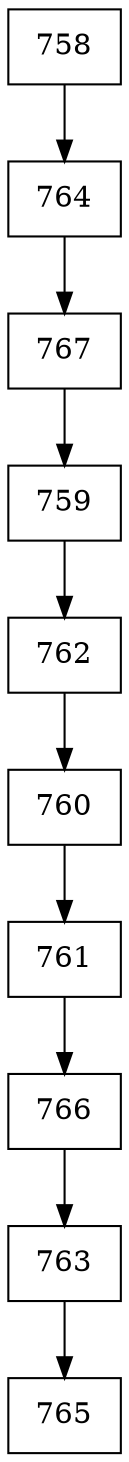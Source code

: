 digraph G {
  node [shape=record];
  node0 [label="{758}"];
  node0 -> node1;
  node1 [label="{764}"];
  node1 -> node2;
  node2 [label="{767}"];
  node2 -> node3;
  node3 [label="{759}"];
  node3 -> node4;
  node4 [label="{762}"];
  node4 -> node5;
  node5 [label="{760}"];
  node5 -> node6;
  node6 [label="{761}"];
  node6 -> node7;
  node7 [label="{766}"];
  node7 -> node8;
  node8 [label="{763}"];
  node8 -> node9;
  node9 [label="{765}"];
}
